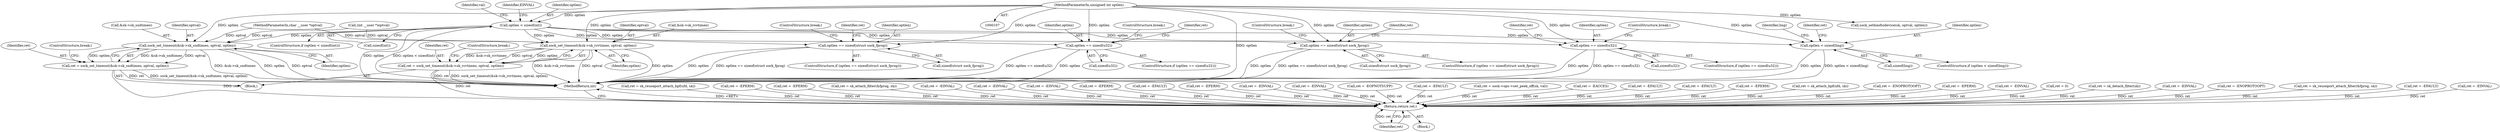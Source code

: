 digraph "0_linux_b98b0bc8c431e3ceb4b26b0dfc8db509518fb290@API" {
"1000137" [label="(Call,optlen < sizeof(int))"];
"1000112" [label="(MethodParameterIn,unsigned int optlen)"];
"1000356" [label="(Call,optlen < sizeof(ling))"];
"1000571" [label="(Call,sock_set_timeout(&sk->sk_rcvtimeo, optval, optlen))"];
"1000569" [label="(Call,ret = sock_set_timeout(&sk->sk_rcvtimeo, optval, optlen))"];
"1000888" [label="(Return,return ret;)"];
"1000582" [label="(Call,sock_set_timeout(&sk->sk_sndtimeo, optval, optlen))"];
"1000580" [label="(Call,ret = sock_set_timeout(&sk->sk_sndtimeo, optval, optlen))"];
"1000596" [label="(Call,optlen == sizeof(struct sock_fprog))"];
"1000627" [label="(Call,optlen == sizeof(u32))"];
"1000657" [label="(Call,optlen == sizeof(struct sock_fprog))"];
"1000688" [label="(Call,optlen == sizeof(u32))"];
"1000706" [label="(Call,ret = sk_reuseport_attach_bpf(ufd, sk))"];
"1000687" [label="(ControlStructure,if (optlen == sizeof(u32)))"];
"1000889" [label="(Identifier,ret)"];
"1000570" [label="(Identifier,ret)"];
"1000251" [label="(Call,ret = -EPERM)"];
"1000572" [label="(Call,&sk->sk_rcvtimeo)"];
"1000726" [label="(Call,ret = -EPERM)"];
"1000614" [label="(Call,ret = sk_attach_filter(&fprog, sk))"];
"1000591" [label="(Call,ret = -EINVAL)"];
"1000478" [label="(Call,ret = -EINVAL)"];
"1000571" [label="(Call,sock_set_timeout(&sk->sk_rcvtimeo, optval, optlen))"];
"1000111" [label="(MethodParameterIn,char __user *optval)"];
"1000658" [label="(Identifier,optlen)"];
"1000112" [label="(MethodParameterIn,unsigned int optlen)"];
"1000620" [label="(ControlStructure,break;)"];
"1000690" [label="(Call,sizeof(u32))"];
"1000576" [label="(Identifier,optval)"];
"1000519" [label="(Call,ret = -EINVAL)"];
"1000762" [label="(Call,ret = -EPERM)"];
"1000581" [label="(Identifier,ret)"];
"1000578" [label="(ControlStructure,break;)"];
"1000602" [label="(Call,ret = -EFAULT)"];
"1000826" [label="(Call,ret = -EPERM)"];
"1000688" [label="(Call,optlen == sizeof(u32))"];
"1000163" [label="(Block,)"];
"1000627" [label="(Call,optlen == sizeof(u32))"];
"1000650" [label="(ControlStructure,break;)"];
"1000147" [label="(Call,(int __user *)optval)"];
"1000657" [label="(Call,optlen == sizeof(struct sock_fprog))"];
"1000652" [label="(Call,ret = -EINVAL)"];
"1000711" [label="(ControlStructure,break;)"];
"1000683" [label="(Call,ret = -EINVAL)"];
"1000798" [label="(Call,ret = -EOPNOTSUPP)"];
"1000582" [label="(Call,sock_set_timeout(&sk->sk_sndtimeo, optval, optlen))"];
"1000633" [label="(Call,ret = -EFAULT)"];
"1000132" [label="(Call,sock_setbindtodevice(sk, optval, optlen))"];
"1000137" [label="(Call,optlen < sizeof(int))"];
"1000792" [label="(Call,ret = sock->ops->set_peek_off(sk, val))"];
"1000171" [label="(Call,ret = -EACCES)"];
"1000695" [label="(Identifier,ret)"];
"1000143" [label="(Identifier,EINVAL)"];
"1000569" [label="(Call,ret = sock_set_timeout(&sk->sk_rcvtimeo, optval, optlen))"];
"1000694" [label="(Call,ret = -EFAULT)"];
"1000656" [label="(ControlStructure,if (optlen == sizeof(struct sock_fprog)))"];
"1000138" [label="(Identifier,optlen)"];
"1000583" [label="(Call,&sk->sk_sndtimeo)"];
"1000588" [label="(Identifier,optlen)"];
"1000634" [label="(Identifier,ret)"];
"1000374" [label="(Call,ret = -EFAULT)"];
"1000598" [label="(Call,sizeof(struct sock_fprog))"];
"1000888" [label="(Return,return ret;)"];
"1000113" [label="(Block,)"];
"1000349" [label="(Call,ret = -EPERM)"];
"1000357" [label="(Identifier,optlen)"];
"1000356" [label="(Call,optlen < sizeof(ling))"];
"1000577" [label="(Identifier,optlen)"];
"1000645" [label="(Call,ret = sk_attach_bpf(ufd, sk))"];
"1000202" [label="(Call,ret = -ENOPROTOOPT)"];
"1000580" [label="(Call,ret = sock_set_timeout(&sk->sk_sndtimeo, optval, optlen))"];
"1000287" [label="(Call,ret = -EPERM)"];
"1000626" [label="(ControlStructure,if (optlen == sizeof(u32)))"];
"1000659" [label="(Call,sizeof(struct sock_fprog))"];
"1000587" [label="(Identifier,optval)"];
"1000146" [label="(Identifier,val)"];
"1000664" [label="(Identifier,ret)"];
"1000603" [label="(Identifier,ret)"];
"1000361" [label="(Call,ret = -EINVAL)"];
"1000124" [label="(Call,ret = 0)"];
"1000595" [label="(ControlStructure,if (optlen == sizeof(struct sock_fprog)))"];
"1000369" [label="(Identifier,ling)"];
"1000681" [label="(ControlStructure,break;)"];
"1000136" [label="(ControlStructure,if (optlen < sizeof(int)))"];
"1000713" [label="(Call,ret = sk_detach_filter(sk))"];
"1000622" [label="(Call,ret = -EINVAL)"];
"1000881" [label="(Call,ret = -ENOPROTOOPT)"];
"1000675" [label="(Call,ret = sk_reuseport_attach_filter(&fprog, sk))"];
"1000596" [label="(Call,optlen == sizeof(struct sock_fprog))"];
"1000628" [label="(Identifier,optlen)"];
"1000355" [label="(ControlStructure,if (optlen < sizeof(ling)))"];
"1000597" [label="(Identifier,optlen)"];
"1000629" [label="(Call,sizeof(u32))"];
"1000663" [label="(Call,ret = -EFAULT)"];
"1000589" [label="(ControlStructure,break;)"];
"1000689" [label="(Identifier,optlen)"];
"1000139" [label="(Call,sizeof(int))"];
"1000890" [label="(MethodReturn,int)"];
"1000836" [label="(Call,ret = -EINVAL)"];
"1000362" [label="(Identifier,ret)"];
"1000358" [label="(Call,sizeof(ling))"];
"1000137" -> "1000136"  [label="AST: "];
"1000137" -> "1000139"  [label="CFG: "];
"1000138" -> "1000137"  [label="AST: "];
"1000139" -> "1000137"  [label="AST: "];
"1000143" -> "1000137"  [label="CFG: "];
"1000146" -> "1000137"  [label="CFG: "];
"1000137" -> "1000890"  [label="DDG: optlen"];
"1000137" -> "1000890"  [label="DDG: optlen < sizeof(int)"];
"1000112" -> "1000137"  [label="DDG: optlen"];
"1000137" -> "1000356"  [label="DDG: optlen"];
"1000137" -> "1000571"  [label="DDG: optlen"];
"1000137" -> "1000582"  [label="DDG: optlen"];
"1000137" -> "1000596"  [label="DDG: optlen"];
"1000137" -> "1000627"  [label="DDG: optlen"];
"1000137" -> "1000657"  [label="DDG: optlen"];
"1000137" -> "1000688"  [label="DDG: optlen"];
"1000112" -> "1000107"  [label="AST: "];
"1000112" -> "1000890"  [label="DDG: optlen"];
"1000112" -> "1000132"  [label="DDG: optlen"];
"1000112" -> "1000356"  [label="DDG: optlen"];
"1000112" -> "1000571"  [label="DDG: optlen"];
"1000112" -> "1000582"  [label="DDG: optlen"];
"1000112" -> "1000596"  [label="DDG: optlen"];
"1000112" -> "1000627"  [label="DDG: optlen"];
"1000112" -> "1000657"  [label="DDG: optlen"];
"1000112" -> "1000688"  [label="DDG: optlen"];
"1000356" -> "1000355"  [label="AST: "];
"1000356" -> "1000358"  [label="CFG: "];
"1000357" -> "1000356"  [label="AST: "];
"1000358" -> "1000356"  [label="AST: "];
"1000362" -> "1000356"  [label="CFG: "];
"1000369" -> "1000356"  [label="CFG: "];
"1000356" -> "1000890"  [label="DDG: optlen < sizeof(ling)"];
"1000356" -> "1000890"  [label="DDG: optlen"];
"1000571" -> "1000569"  [label="AST: "];
"1000571" -> "1000577"  [label="CFG: "];
"1000572" -> "1000571"  [label="AST: "];
"1000576" -> "1000571"  [label="AST: "];
"1000577" -> "1000571"  [label="AST: "];
"1000569" -> "1000571"  [label="CFG: "];
"1000571" -> "1000890"  [label="DDG: optlen"];
"1000571" -> "1000890"  [label="DDG: &sk->sk_rcvtimeo"];
"1000571" -> "1000890"  [label="DDG: optval"];
"1000571" -> "1000569"  [label="DDG: &sk->sk_rcvtimeo"];
"1000571" -> "1000569"  [label="DDG: optval"];
"1000571" -> "1000569"  [label="DDG: optlen"];
"1000147" -> "1000571"  [label="DDG: optval"];
"1000111" -> "1000571"  [label="DDG: optval"];
"1000569" -> "1000163"  [label="AST: "];
"1000570" -> "1000569"  [label="AST: "];
"1000578" -> "1000569"  [label="CFG: "];
"1000569" -> "1000890"  [label="DDG: sock_set_timeout(&sk->sk_rcvtimeo, optval, optlen)"];
"1000569" -> "1000890"  [label="DDG: ret"];
"1000569" -> "1000888"  [label="DDG: ret"];
"1000888" -> "1000113"  [label="AST: "];
"1000888" -> "1000889"  [label="CFG: "];
"1000889" -> "1000888"  [label="AST: "];
"1000890" -> "1000888"  [label="CFG: "];
"1000888" -> "1000890"  [label="DDG: <RET>"];
"1000889" -> "1000888"  [label="DDG: ret"];
"1000713" -> "1000888"  [label="DDG: ret"];
"1000171" -> "1000888"  [label="DDG: ret"];
"1000519" -> "1000888"  [label="DDG: ret"];
"1000726" -> "1000888"  [label="DDG: ret"];
"1000633" -> "1000888"  [label="DDG: ret"];
"1000836" -> "1000888"  [label="DDG: ret"];
"1000124" -> "1000888"  [label="DDG: ret"];
"1000694" -> "1000888"  [label="DDG: ret"];
"1000622" -> "1000888"  [label="DDG: ret"];
"1000683" -> "1000888"  [label="DDG: ret"];
"1000374" -> "1000888"  [label="DDG: ret"];
"1000675" -> "1000888"  [label="DDG: ret"];
"1000826" -> "1000888"  [label="DDG: ret"];
"1000645" -> "1000888"  [label="DDG: ret"];
"1000792" -> "1000888"  [label="DDG: ret"];
"1000663" -> "1000888"  [label="DDG: ret"];
"1000251" -> "1000888"  [label="DDG: ret"];
"1000591" -> "1000888"  [label="DDG: ret"];
"1000478" -> "1000888"  [label="DDG: ret"];
"1000798" -> "1000888"  [label="DDG: ret"];
"1000202" -> "1000888"  [label="DDG: ret"];
"1000652" -> "1000888"  [label="DDG: ret"];
"1000614" -> "1000888"  [label="DDG: ret"];
"1000580" -> "1000888"  [label="DDG: ret"];
"1000349" -> "1000888"  [label="DDG: ret"];
"1000762" -> "1000888"  [label="DDG: ret"];
"1000881" -> "1000888"  [label="DDG: ret"];
"1000287" -> "1000888"  [label="DDG: ret"];
"1000361" -> "1000888"  [label="DDG: ret"];
"1000602" -> "1000888"  [label="DDG: ret"];
"1000706" -> "1000888"  [label="DDG: ret"];
"1000582" -> "1000580"  [label="AST: "];
"1000582" -> "1000588"  [label="CFG: "];
"1000583" -> "1000582"  [label="AST: "];
"1000587" -> "1000582"  [label="AST: "];
"1000588" -> "1000582"  [label="AST: "];
"1000580" -> "1000582"  [label="CFG: "];
"1000582" -> "1000890"  [label="DDG: &sk->sk_sndtimeo"];
"1000582" -> "1000890"  [label="DDG: optlen"];
"1000582" -> "1000890"  [label="DDG: optval"];
"1000582" -> "1000580"  [label="DDG: &sk->sk_sndtimeo"];
"1000582" -> "1000580"  [label="DDG: optval"];
"1000582" -> "1000580"  [label="DDG: optlen"];
"1000147" -> "1000582"  [label="DDG: optval"];
"1000111" -> "1000582"  [label="DDG: optval"];
"1000580" -> "1000163"  [label="AST: "];
"1000581" -> "1000580"  [label="AST: "];
"1000589" -> "1000580"  [label="CFG: "];
"1000580" -> "1000890"  [label="DDG: sock_set_timeout(&sk->sk_sndtimeo, optval, optlen)"];
"1000580" -> "1000890"  [label="DDG: ret"];
"1000596" -> "1000595"  [label="AST: "];
"1000596" -> "1000598"  [label="CFG: "];
"1000597" -> "1000596"  [label="AST: "];
"1000598" -> "1000596"  [label="AST: "];
"1000603" -> "1000596"  [label="CFG: "];
"1000620" -> "1000596"  [label="CFG: "];
"1000596" -> "1000890"  [label="DDG: optlen"];
"1000596" -> "1000890"  [label="DDG: optlen == sizeof(struct sock_fprog)"];
"1000627" -> "1000626"  [label="AST: "];
"1000627" -> "1000629"  [label="CFG: "];
"1000628" -> "1000627"  [label="AST: "];
"1000629" -> "1000627"  [label="AST: "];
"1000634" -> "1000627"  [label="CFG: "];
"1000650" -> "1000627"  [label="CFG: "];
"1000627" -> "1000890"  [label="DDG: optlen == sizeof(u32)"];
"1000627" -> "1000890"  [label="DDG: optlen"];
"1000657" -> "1000656"  [label="AST: "];
"1000657" -> "1000659"  [label="CFG: "];
"1000658" -> "1000657"  [label="AST: "];
"1000659" -> "1000657"  [label="AST: "];
"1000664" -> "1000657"  [label="CFG: "];
"1000681" -> "1000657"  [label="CFG: "];
"1000657" -> "1000890"  [label="DDG: optlen"];
"1000657" -> "1000890"  [label="DDG: optlen == sizeof(struct sock_fprog)"];
"1000688" -> "1000687"  [label="AST: "];
"1000688" -> "1000690"  [label="CFG: "];
"1000689" -> "1000688"  [label="AST: "];
"1000690" -> "1000688"  [label="AST: "];
"1000695" -> "1000688"  [label="CFG: "];
"1000711" -> "1000688"  [label="CFG: "];
"1000688" -> "1000890"  [label="DDG: optlen"];
"1000688" -> "1000890"  [label="DDG: optlen == sizeof(u32)"];
}
